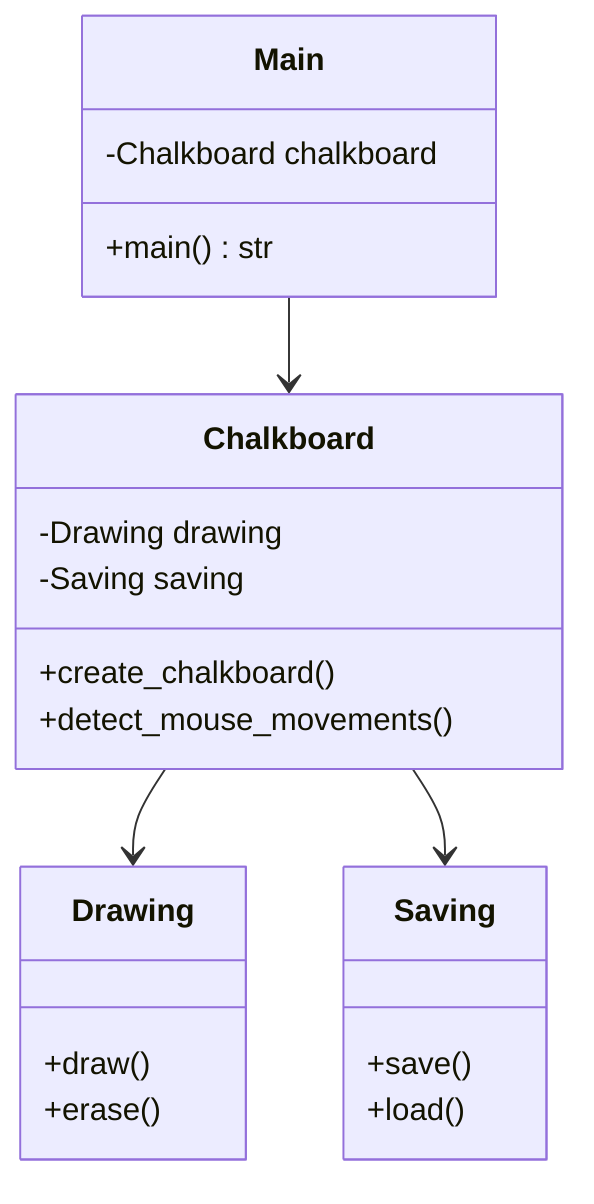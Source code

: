 classDiagram
    class Main {
        -Chalkboard chalkboard
        +main() str
    }
    class Chalkboard {
        -Drawing drawing
        -Saving saving
        +create_chalkboard()
        +detect_mouse_movements()
    }
    class Drawing {
        +draw()
        +erase()
    }
    class Saving {
        +save()
        +load()
    }
    Main --> Chalkboard
    Chalkboard --> Drawing
    Chalkboard --> Saving